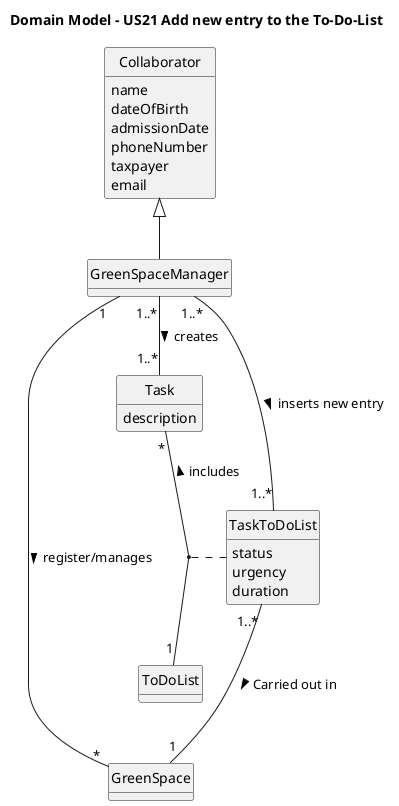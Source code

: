 @startuml
skinparam monochrome true
skinparam packageStyle rectangle
skinparam shadowing false
skinparam classAttributeIconSize 0
hide circle
hide methods

title Domain Model - US21 Add new entry to the To-Do-List

class Collaborator {
    name
    dateOfBirth
    admissionDate
    phoneNumber
    taxpayer
    email
}

class GreenSpaceManager {
}

class ToDoList {
}

class Task {
    description
}

class TaskToDoList{
    status
    urgency
    duration
}

Collaborator  <|--  GreenSpaceManager

GreenSpaceManager "1..*" -- "1..*" Task : creates >
GreenSpaceManager "1..*" - "1..*" TaskToDoList : inserts new entry >
GreenSpaceManager "1" - "*" GreenSpace : register/manages >

Task "*" -- "1" ToDoList : includes <
(Task,ToDoList) .. TaskToDoList
TaskToDoList "1..*" --- "1" GreenSpace :  Carried out in  >

@enduml